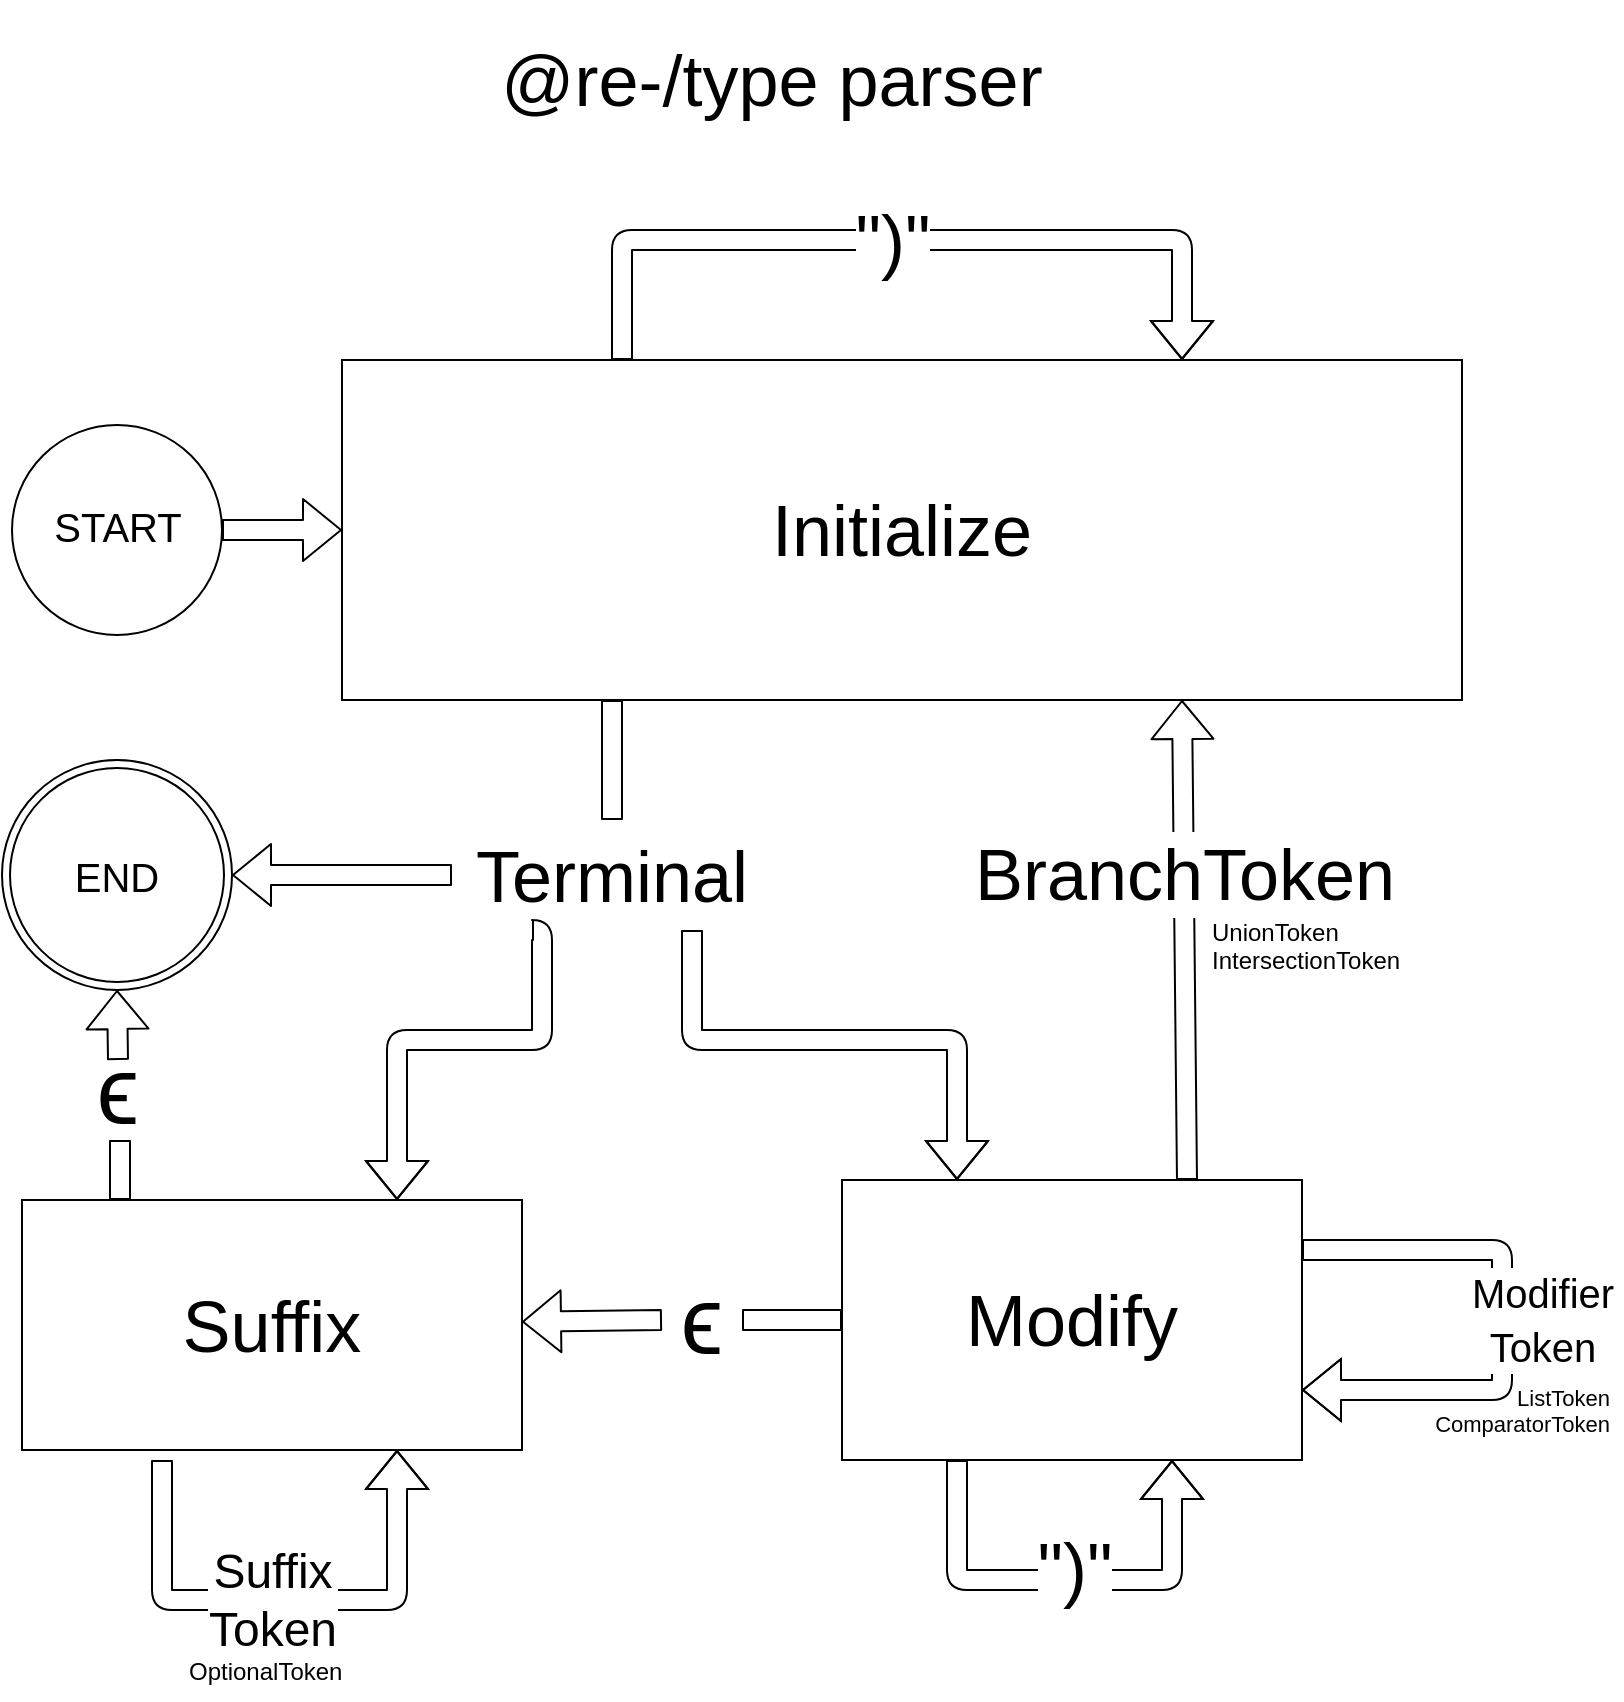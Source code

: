 <mxfile>
    <diagram id="GfmjjqCPtW2zqlwsgBB3" name="States">
        <mxGraphModel dx="1079" dy="609" grid="1" gridSize="10" guides="1" tooltips="1" connect="1" arrows="0" fold="1" page="1" pageScale="1" pageWidth="850" pageHeight="1100" math="0" shadow="0">
            <root>
                <mxCell id="0"/>
                <mxCell id="1" parent="0"/>
                <mxCell id="172" value="" style="shape=flexArrow;elbow=vertical;html=1;fontSize=36;endArrow=none;exitX=0.196;exitY=0;exitDx=0;exitDy=0;exitPerimeter=0;" edge="1" parent="1" source="71">
                    <mxGeometry relative="1" as="geometry">
                        <mxPoint x="99" y="590" as="targetPoint"/>
                        <mxPoint x="115" y="630" as="sourcePoint"/>
                    </mxGeometry>
                </mxCell>
                <mxCell id="33" value="Initialize" style="rounded=0;whiteSpace=wrap;html=1;fontSize=36;" parent="1" vertex="1">
                    <mxGeometry x="210" y="200" width="560" height="170" as="geometry"/>
                </mxCell>
                <mxCell id="108" style="edgeStyle=none;shape=flexArrow;html=1;exitX=0;exitY=0.5;exitDx=0;exitDy=0;fontSize=48;elbow=vertical;startArrow=none;" parent="1" source="94" target="71" edge="1">
                    <mxGeometry relative="1" as="geometry"/>
                </mxCell>
                <mxCell id="41" value="Modify" style="rounded=0;whiteSpace=wrap;html=1;fontSize=36;" parent="1" vertex="1">
                    <mxGeometry x="460" y="610" width="230" height="140" as="geometry"/>
                </mxCell>
                <mxCell id="45" value="" style="endArrow=classic;html=1;exitX=0.75;exitY=0;exitDx=0;exitDy=0;fontSize=36;elbow=vertical;entryX=0.75;entryY=1;entryDx=0;entryDy=0;shape=flexArrow;" parent="1" source="41" target="33" edge="1">
                    <mxGeometry relative="1" as="geometry">
                        <mxPoint x="510" y="370" as="sourcePoint"/>
                        <mxPoint x="650" y="380" as="targetPoint"/>
                    </mxGeometry>
                </mxCell>
                <mxCell id="46" value="BranchToken" style="edgeLabel;resizable=0;html=1;align=center;verticalAlign=middle;fontSize=36;" parent="45" connectable="0" vertex="1">
                    <mxGeometry relative="1" as="geometry">
                        <mxPoint x="-1" y="-33" as="offset"/>
                    </mxGeometry>
                </mxCell>
                <mxCell id="53" value="" style="endArrow=classic;html=1;edgeStyle=elbowEdgeStyle;entryX=1;entryY=0.75;entryDx=0;entryDy=0;fontSize=36;shape=flexArrow;exitX=1;exitY=0.25;exitDx=0;exitDy=0;" parent="1" source="41" target="41" edge="1">
                    <mxGeometry width="50" height="50" relative="1" as="geometry">
                        <mxPoint x="700" y="630" as="sourcePoint"/>
                        <mxPoint x="585" y="450" as="targetPoint"/>
                        <Array as="points">
                            <mxPoint x="790" y="650"/>
                            <mxPoint x="790" y="660"/>
                        </Array>
                    </mxGeometry>
                </mxCell>
                <mxCell id="54" value="&lt;font style=&quot;font-size: 20px&quot;&gt;Modifier&lt;br&gt;Token&lt;/font&gt;" style="edgeLabel;html=1;align=center;verticalAlign=middle;resizable=0;points=[];fontSize=22;labelPosition=center;verticalLabelPosition=middle;" parent="53" vertex="1" connectable="0">
                    <mxGeometry x="-0.533" y="1" relative="1" as="geometry">
                        <mxPoint x="57" y="36" as="offset"/>
                    </mxGeometry>
                </mxCell>
                <mxCell id="58" value="" style="endArrow=classic;html=1;edgeStyle=elbowEdgeStyle;elbow=vertical;fontSize=36;exitX=0.25;exitY=1;exitDx=0;exitDy=0;entryX=0.861;entryY=0;entryDx=0;entryDy=0;entryPerimeter=0;shape=flexArrow;" parent="1" source="41" edge="1">
                    <mxGeometry width="50" height="50" relative="1" as="geometry">
                        <mxPoint x="355.0" y="750" as="sourcePoint"/>
                        <mxPoint x="625.0" y="750" as="targetPoint"/>
                        <Array as="points">
                            <mxPoint x="560" y="810"/>
                        </Array>
                    </mxGeometry>
                </mxCell>
                <mxCell id="59" value="&quot;)&quot;" style="edgeLabel;html=1;align=center;verticalAlign=middle;resizable=0;points=[];fontSize=36;" parent="58" vertex="1" connectable="0">
                    <mxGeometry x="-0.533" y="1" relative="1" as="geometry">
                        <mxPoint x="57" y="1" as="offset"/>
                    </mxGeometry>
                </mxCell>
                <mxCell id="61" value="@re-/type parser" style="text;html=1;strokeColor=none;fillColor=none;align=center;verticalAlign=middle;whiteSpace=wrap;rounded=0;fontSize=36;" parent="1" vertex="1">
                    <mxGeometry x="210" y="20" width="430" height="80" as="geometry"/>
                </mxCell>
                <mxCell id="77" style="edgeStyle=none;html=1;exitX=1;exitY=0.5;exitDx=0;exitDy=0;entryX=0;entryY=0.5;entryDx=0;entryDy=0;fontSize=36;shape=flexArrow;" parent="1" source="156" target="33" edge="1">
                    <mxGeometry relative="1" as="geometry">
                        <mxPoint x="160" y="285" as="sourcePoint"/>
                    </mxGeometry>
                </mxCell>
                <mxCell id="154" style="shape=flexArrow;elbow=vertical;html=1;fontSize=36;entryX=0.5;entryY=1;entryDx=0;entryDy=0;startArrow=none;" parent="1" target="158" edge="1">
                    <mxGeometry relative="1" as="geometry">
                        <mxPoint x="110" y="545" as="targetPoint"/>
                        <mxPoint x="98" y="550" as="sourcePoint"/>
                    </mxGeometry>
                </mxCell>
                <mxCell id="71" value="Suffix" style="rounded=0;whiteSpace=wrap;html=1;fontSize=36;" parent="1" vertex="1">
                    <mxGeometry x="50" y="620" width="250" height="125" as="geometry"/>
                </mxCell>
                <mxCell id="80" value="" style="endArrow=classic;html=1;edgeStyle=elbowEdgeStyle;elbow=vertical;fontSize=36;entryX=0.75;entryY=1;entryDx=0;entryDy=0;shape=flexArrow;" parent="1" target="71" edge="1">
                    <mxGeometry width="50" height="50" relative="1" as="geometry">
                        <mxPoint x="120" y="750" as="sourcePoint"/>
                        <mxPoint x="340" y="1000" as="targetPoint"/>
                        <Array as="points">
                            <mxPoint x="210" y="820"/>
                            <mxPoint x="140" y="820"/>
                        </Array>
                    </mxGeometry>
                </mxCell>
                <mxCell id="81" value="Suffix&lt;br style=&quot;font-size: 24px;&quot;&gt;Token" style="edgeLabel;html=1;align=center;verticalAlign=middle;resizable=0;points=[];fontSize=24;" parent="80" vertex="1" connectable="0">
                    <mxGeometry x="-0.533" y="1" relative="1" as="geometry">
                        <mxPoint x="54" y="8" as="offset"/>
                    </mxGeometry>
                </mxCell>
                <mxCell id="102" value="" style="endArrow=classic;html=1;edgeStyle=elbowEdgeStyle;elbow=vertical;fontSize=36;entryX=0.75;entryY=0;entryDx=0;entryDy=0;shape=flexArrow;exitX=0.25;exitY=0;exitDx=0;exitDy=0;" parent="1" source="33" target="33" edge="1">
                    <mxGeometry width="50" height="50" relative="1" as="geometry">
                        <mxPoint x="470" y="190" as="sourcePoint"/>
                        <mxPoint x="606.94" y="180" as="targetPoint"/>
                        <Array as="points">
                            <mxPoint x="420" y="140"/>
                            <mxPoint x="540" y="140"/>
                        </Array>
                    </mxGeometry>
                </mxCell>
                <mxCell id="103" value="&quot;)&quot;" style="edgeLabel;html=1;align=center;verticalAlign=middle;resizable=0;points=[];fontSize=36;" parent="102" vertex="1" connectable="0">
                    <mxGeometry x="-0.533" y="1" relative="1" as="geometry">
                        <mxPoint x="101" y="1" as="offset"/>
                    </mxGeometry>
                </mxCell>
                <mxCell id="105" value="" style="shape=flexArrow;endArrow=classic;html=1;fontSize=48;elbow=vertical;entryX=1;entryY=0.5;entryDx=0;entryDy=0;" parent="1" source="121" target="158" edge="1">
                    <mxGeometry width="50" height="50" relative="1" as="geometry">
                        <mxPoint x="350" y="493" as="sourcePoint"/>
                        <mxPoint x="190" y="492.5" as="targetPoint"/>
                    </mxGeometry>
                </mxCell>
                <mxCell id="106" value="" style="endArrow=none;html=1;fontSize=48;shape=flexArrow;elbow=vertical;startArrow=none;" parent="1" edge="1">
                    <mxGeometry width="50" height="50" relative="1" as="geometry">
                        <mxPoint x="345" y="430" as="sourcePoint"/>
                        <mxPoint x="345" y="370" as="targetPoint"/>
                    </mxGeometry>
                </mxCell>
                <mxCell id="94" value="&lt;span class=&quot;katex&quot; style=&quot;font-size: 48px;&quot;&gt;ϵ&lt;/span&gt;" style="text;html=1;strokeColor=none;fillColor=none;align=center;verticalAlign=middle;whiteSpace=wrap;rounded=0;fontSize=48;" parent="1" vertex="1">
                    <mxGeometry x="370" y="670" width="40" height="20" as="geometry"/>
                </mxCell>
                <mxCell id="117" value="" style="edgeStyle=none;shape=flexArrow;html=1;exitX=0;exitY=0.5;exitDx=0;exitDy=0;entryX=1;entryY=0.5;entryDx=0;entryDy=0;fontSize=48;elbow=vertical;endArrow=none;" parent="1" source="41" target="94" edge="1">
                    <mxGeometry relative="1" as="geometry">
                        <mxPoint x="460" y="660.0" as="sourcePoint"/>
                        <mxPoint x="300" y="660.0" as="targetPoint"/>
                    </mxGeometry>
                </mxCell>
                <mxCell id="129" style="edgeStyle=elbowEdgeStyle;shape=flexArrow;elbow=vertical;html=1;exitX=0.75;exitY=1;exitDx=0;exitDy=0;entryX=0.25;entryY=0;entryDx=0;entryDy=0;fontSize=36;" parent="1" source="121" target="41" edge="1">
                    <mxGeometry relative="1" as="geometry">
                        <Array as="points">
                            <mxPoint x="460" y="540"/>
                        </Array>
                    </mxGeometry>
                </mxCell>
                <mxCell id="121" value="Terminal" style="text;html=1;strokeColor=none;fillColor=none;align=center;verticalAlign=middle;whiteSpace=wrap;rounded=0;fontSize=36;" parent="1" vertex="1">
                    <mxGeometry x="265" y="430" width="160" height="55" as="geometry"/>
                </mxCell>
                <mxCell id="125" value="" style="shape=flexArrow;endArrow=classic;html=1;fontSize=36;elbow=vertical;edgeStyle=orthogonalEdgeStyle;exitX=0.25;exitY=1;exitDx=0;exitDy=0;entryX=0.75;entryY=0;entryDx=0;entryDy=0;" parent="1" source="121" target="71" edge="1">
                    <mxGeometry width="50" height="50" relative="1" as="geometry">
                        <mxPoint x="300" y="570" as="sourcePoint"/>
                        <mxPoint x="350" y="520" as="targetPoint"/>
                        <Array as="points">
                            <mxPoint x="310" y="540"/>
                            <mxPoint x="238" y="540"/>
                        </Array>
                    </mxGeometry>
                </mxCell>
                <mxCell id="156" value="" style="ellipse;whiteSpace=wrap;html=1;aspect=fixed;fontSize=20;" vertex="1" parent="1">
                    <mxGeometry x="45" y="232.5" width="105" height="105" as="geometry"/>
                </mxCell>
                <mxCell id="157" value="START" style="text;html=1;strokeColor=none;fillColor=none;align=center;verticalAlign=middle;whiteSpace=wrap;rounded=0;fontSize=20;" vertex="1" parent="1">
                    <mxGeometry x="57.5" y="265" width="80" height="35" as="geometry"/>
                </mxCell>
                <mxCell id="158" value="END" style="ellipse;shape=doubleEllipse;whiteSpace=wrap;html=1;aspect=fixed;fontSize=20;" vertex="1" parent="1">
                    <mxGeometry x="40" y="400" width="115" height="115" as="geometry"/>
                </mxCell>
                <mxCell id="166" value="ListToken&#10;ComparatorToken" style="text;strokeColor=none;fillColor=none;align=right;verticalAlign=middle;spacingLeft=4;spacingRight=4;overflow=hidden;points=[[0,0.5],[1,0.5]];portConstraint=eastwest;rotatable=0;fontSize=11;" vertex="1" parent="1">
                    <mxGeometry x="740" y="710" width="110" height="30" as="geometry"/>
                </mxCell>
                <mxCell id="167" value="UnionToken&#10;IntersectionToken" style="text;strokeColor=none;fillColor=none;align=left;verticalAlign=middle;spacingLeft=4;spacingRight=4;overflow=hidden;points=[[0,0.5],[1,0.5]];portConstraint=eastwest;rotatable=0;fontSize=12;" vertex="1" parent="1">
                    <mxGeometry x="639" y="477.5" width="111" height="30" as="geometry"/>
                </mxCell>
                <mxCell id="171" value="&lt;span class=&quot;katex&quot; style=&quot;font-size: 48px;&quot;&gt;ϵ&lt;/span&gt;" style="text;html=1;strokeColor=none;fillColor=none;align=center;verticalAlign=middle;whiteSpace=wrap;rounded=0;fontSize=48;" vertex="1" parent="1">
                    <mxGeometry x="77.5" y="555" width="40" height="20" as="geometry"/>
                </mxCell>
                <mxCell id="173" value="OptionalToken" style="text;strokeColor=none;fillColor=none;align=left;verticalAlign=middle;spacingLeft=4;spacingRight=4;overflow=hidden;points=[[0,0.5],[1,0.5]];portConstraint=eastwest;rotatable=0;fontSize=12;" vertex="1" parent="1">
                    <mxGeometry x="127.5" y="840" width="95" height="30" as="geometry"/>
                </mxCell>
            </root>
        </mxGraphModel>
    </diagram>
</mxfile>